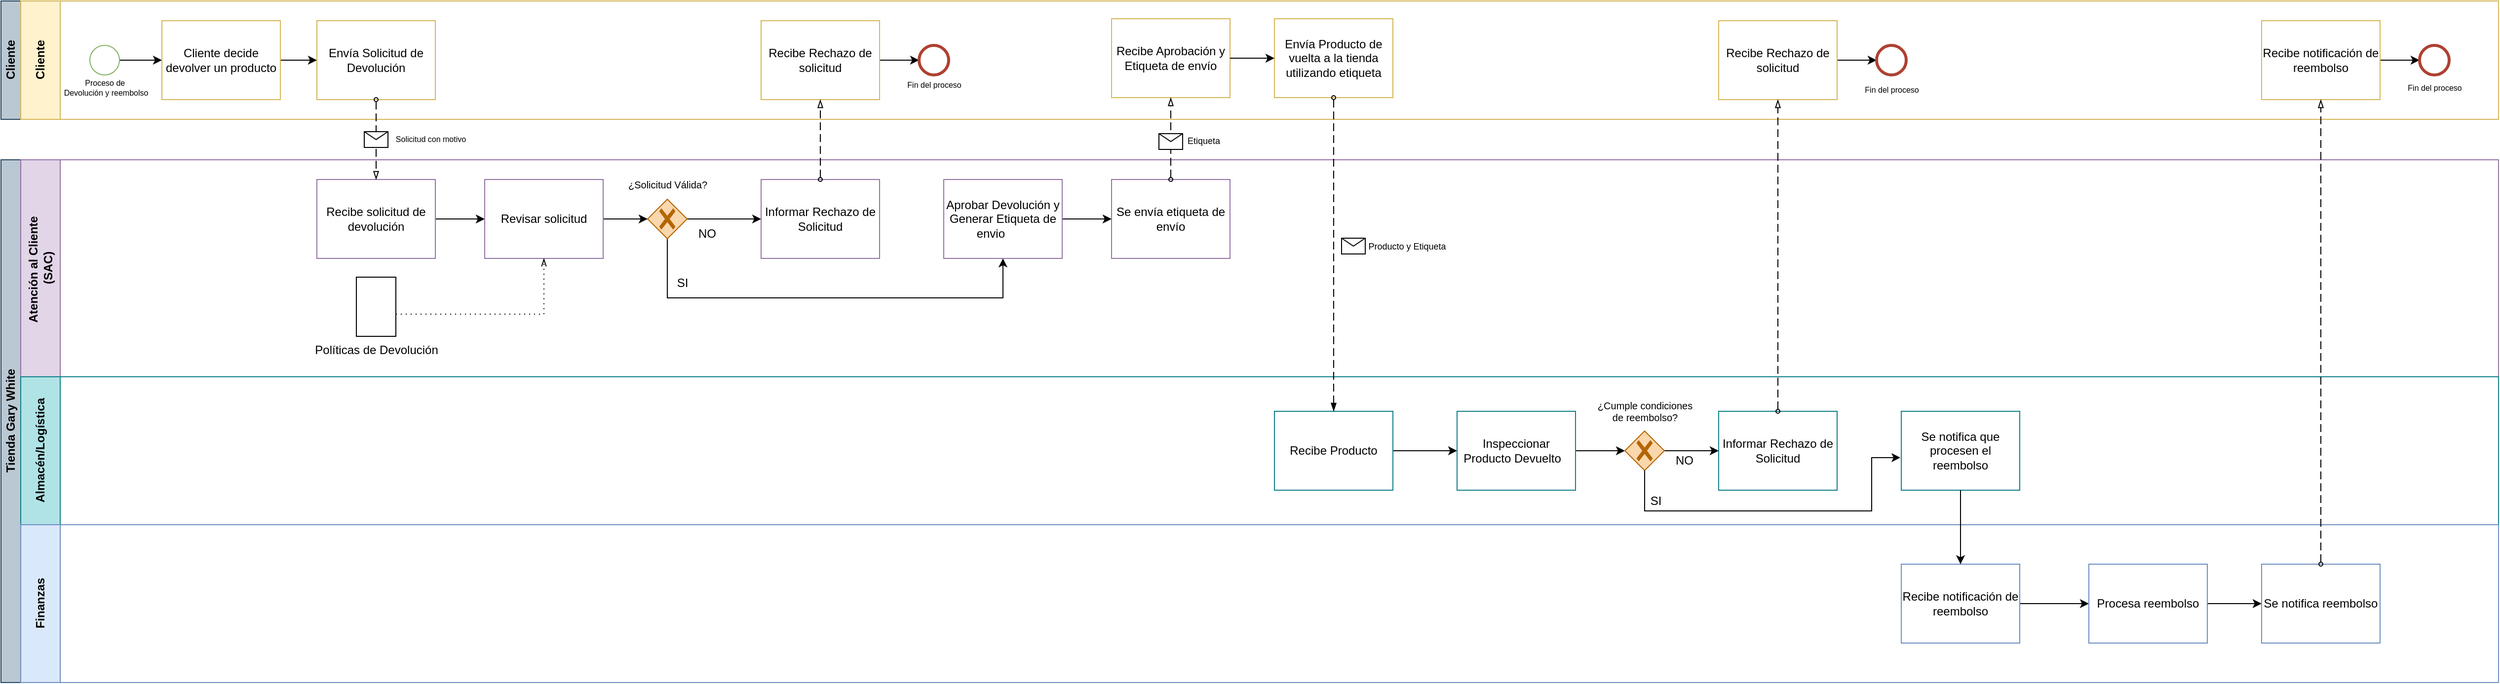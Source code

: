 <mxfile version="28.0.6">
  <diagram name="Página-1" id="SxJ-E1xbfJwuOHIO3vzG">
    <mxGraphModel dx="2377" dy="1322" grid="0" gridSize="10" guides="1" tooltips="1" connect="1" arrows="1" fold="1" page="0" pageScale="1" pageWidth="850" pageHeight="1100" math="0" shadow="0">
      <root>
        <mxCell id="0" />
        <mxCell id="1" parent="0" />
        <mxCell id="oSE1kMPq5lx7fIb-xFxK-1" value="Cliente" style="swimlane;childLayout=stackLayout;resizeParent=1;resizeParentMax=0;horizontal=0;startSize=20;horizontalStack=0;html=1;fillColor=#bac8d3;strokeColor=#23445d;" parent="1" vertex="1">
          <mxGeometry y="200" width="2530" height="120" as="geometry" />
        </mxCell>
        <mxCell id="oSE1kMPq5lx7fIb-xFxK-2" value="Cliente" style="swimlane;startSize=40;horizontal=0;html=1;fillColor=#fff2cc;strokeColor=#d6b656;" parent="oSE1kMPq5lx7fIb-xFxK-1" vertex="1">
          <mxGeometry x="20" width="2510" height="120" as="geometry" />
        </mxCell>
        <mxCell id="A5VUnK2V4IBuq19Gsul9-67" style="edgeStyle=orthogonalEdgeStyle;rounded=0;orthogonalLoop=1;jettySize=auto;html=1;" edge="1" parent="oSE1kMPq5lx7fIb-xFxK-2" source="ydT66f-T8BTC3pl3f6Xo-1" target="ydT66f-T8BTC3pl3f6Xo-47">
          <mxGeometry relative="1" as="geometry" />
        </mxCell>
        <mxCell id="ydT66f-T8BTC3pl3f6Xo-1" value="" style="points=[[0.145,0.145,0],[0.5,0,0],[0.855,0.145,0],[1,0.5,0],[0.855,0.855,0],[0.5,1,0],[0.145,0.855,0],[0,0.5,0]];shape=mxgraph.bpmn.event;html=1;verticalLabelPosition=bottom;labelBackgroundColor=#ffffff;verticalAlign=top;align=center;perimeter=ellipsePerimeter;outlineConnect=0;aspect=fixed;outline=standard;symbol=general;fillColor=none;strokeColor=#82b366;" parent="oSE1kMPq5lx7fIb-xFxK-2" vertex="1">
          <mxGeometry x="70" y="45" width="30" height="30" as="geometry" />
        </mxCell>
        <mxCell id="ydT66f-T8BTC3pl3f6Xo-4" value="Envía Solicitud de Devolución" style="points=[[0.25,0,0],[0.5,0,0],[0.75,0,0],[1,0.25,0],[1,0.5,0],[1,0.75,0],[0.75,1,0],[0.5,1,0],[0.25,1,0],[0,0.75,0],[0,0.5,0],[0,0.25,0]];shape=mxgraph.bpmn.task2;whiteSpace=wrap;rectStyle=rounded;size=10;html=1;container=1;expand=0;collapsible=0;taskMarker=send;fillColor=none;strokeColor=#d6b656;" parent="oSE1kMPq5lx7fIb-xFxK-2" vertex="1">
          <mxGeometry x="300" y="20" width="120" height="80" as="geometry" />
        </mxCell>
        <mxCell id="ydT66f-T8BTC3pl3f6Xo-37" style="edgeStyle=orthogonalEdgeStyle;rounded=0;orthogonalLoop=1;jettySize=auto;html=1;" parent="oSE1kMPq5lx7fIb-xFxK-2" source="ydT66f-T8BTC3pl3f6Xo-33" target="ydT66f-T8BTC3pl3f6Xo-35" edge="1">
          <mxGeometry relative="1" as="geometry" />
        </mxCell>
        <mxCell id="ydT66f-T8BTC3pl3f6Xo-33" value="Recibe Rechazo de solicitud" style="points=[[0.25,0,0],[0.5,0,0],[0.75,0,0],[1,0.25,0],[1,0.5,0],[1,0.75,0],[0.75,1,0],[0.5,1,0],[0.25,1,0],[0,0.75,0],[0,0.5,0],[0,0.25,0]];shape=mxgraph.bpmn.task2;whiteSpace=wrap;rectStyle=rounded;size=10;html=1;container=1;expand=0;collapsible=0;taskMarker=receive;fillColor=none;strokeColor=#d6b656;" parent="oSE1kMPq5lx7fIb-xFxK-2" vertex="1">
          <mxGeometry x="750" y="20" width="120" height="80" as="geometry" />
        </mxCell>
        <mxCell id="ydT66f-T8BTC3pl3f6Xo-35" value="" style="points=[[0.145,0.145,0],[0.5,0,0],[0.855,0.145,0],[1,0.5,0],[0.855,0.855,0],[0.5,1,0],[0.145,0.855,0],[0,0.5,0]];shape=mxgraph.bpmn.event;html=1;verticalLabelPosition=bottom;labelBackgroundColor=#ffffff;verticalAlign=top;align=center;perimeter=ellipsePerimeter;outlineConnect=0;aspect=fixed;outline=end;symbol=terminate2;fillColor=none;strokeColor=#ae4132;" parent="oSE1kMPq5lx7fIb-xFxK-2" vertex="1">
          <mxGeometry x="910" y="45" width="30" height="30" as="geometry" />
        </mxCell>
        <mxCell id="ydT66f-T8BTC3pl3f6Xo-48" style="edgeStyle=orthogonalEdgeStyle;rounded=0;orthogonalLoop=1;jettySize=auto;html=1;" parent="oSE1kMPq5lx7fIb-xFxK-2" source="ydT66f-T8BTC3pl3f6Xo-47" target="ydT66f-T8BTC3pl3f6Xo-4" edge="1">
          <mxGeometry relative="1" as="geometry" />
        </mxCell>
        <mxCell id="ydT66f-T8BTC3pl3f6Xo-47" value="Cliente decide devolver un producto" style="points=[[0.25,0,0],[0.5,0,0],[0.75,0,0],[1,0.25,0],[1,0.5,0],[1,0.75,0],[0.75,1,0],[0.5,1,0],[0.25,1,0],[0,0.75,0],[0,0.5,0],[0,0.25,0]];shape=mxgraph.bpmn.task2;whiteSpace=wrap;rectStyle=rounded;size=10;html=1;container=1;expand=0;collapsible=0;taskMarker=user;fillColor=none;strokeColor=#d6b656;" parent="oSE1kMPq5lx7fIb-xFxK-2" vertex="1">
          <mxGeometry x="143" y="20" width="120" height="80" as="geometry" />
        </mxCell>
        <mxCell id="ydT66f-T8BTC3pl3f6Xo-63" value="Envía Producto de vuelta a la tienda utilizando etiqueta" style="points=[[0.25,0,0],[0.5,0,0],[0.75,0,0],[1,0.25,0],[1,0.5,0],[1,0.75,0],[0.75,1,0],[0.5,1,0],[0.25,1,0],[0,0.75,0],[0,0.5,0],[0,0.25,0]];shape=mxgraph.bpmn.task2;whiteSpace=wrap;rectStyle=rounded;size=10;html=1;container=1;expand=0;collapsible=0;taskMarker=send;fillColor=none;strokeColor=#d6b656;" parent="oSE1kMPq5lx7fIb-xFxK-2" vertex="1">
          <mxGeometry x="1270" y="18" width="120" height="80" as="geometry" />
        </mxCell>
        <mxCell id="A5VUnK2V4IBuq19Gsul9-26" style="edgeStyle=orthogonalEdgeStyle;rounded=0;orthogonalLoop=1;jettySize=auto;html=1;" edge="1" source="A5VUnK2V4IBuq19Gsul9-27" target="A5VUnK2V4IBuq19Gsul9-28" parent="oSE1kMPq5lx7fIb-xFxK-2">
          <mxGeometry relative="1" as="geometry" />
        </mxCell>
        <mxCell id="A5VUnK2V4IBuq19Gsul9-27" value="Recibe Rechazo de solicitud" style="points=[[0.25,0,0],[0.5,0,0],[0.75,0,0],[1,0.25,0],[1,0.5,0],[1,0.75,0],[0.75,1,0],[0.5,1,0],[0.25,1,0],[0,0.75,0],[0,0.5,0],[0,0.25,0]];shape=mxgraph.bpmn.task2;whiteSpace=wrap;rectStyle=rounded;size=10;html=1;container=1;expand=0;collapsible=0;taskMarker=receive;fillColor=none;strokeColor=#d6b656;" vertex="1" parent="oSE1kMPq5lx7fIb-xFxK-2">
          <mxGeometry x="1720" y="20" width="120" height="80" as="geometry" />
        </mxCell>
        <mxCell id="A5VUnK2V4IBuq19Gsul9-28" value="" style="points=[[0.145,0.145,0],[0.5,0,0],[0.855,0.145,0],[1,0.5,0],[0.855,0.855,0],[0.5,1,0],[0.145,0.855,0],[0,0.5,0]];shape=mxgraph.bpmn.event;html=1;verticalLabelPosition=bottom;labelBackgroundColor=#ffffff;verticalAlign=top;align=center;perimeter=ellipsePerimeter;outlineConnect=0;aspect=fixed;outline=end;symbol=terminate2;fillColor=none;strokeColor=#ae4132;" vertex="1" parent="oSE1kMPq5lx7fIb-xFxK-2">
          <mxGeometry x="1880" y="45" width="30" height="30" as="geometry" />
        </mxCell>
        <mxCell id="A5VUnK2V4IBuq19Gsul9-66" style="edgeStyle=orthogonalEdgeStyle;rounded=0;orthogonalLoop=1;jettySize=auto;html=1;" edge="1" parent="oSE1kMPq5lx7fIb-xFxK-2" source="A5VUnK2V4IBuq19Gsul9-58" target="A5VUnK2V4IBuq19Gsul9-65">
          <mxGeometry relative="1" as="geometry" />
        </mxCell>
        <mxCell id="A5VUnK2V4IBuq19Gsul9-58" value="Recibe notificación de reembolso" style="points=[[0.25,0,0],[0.5,0,0],[0.75,0,0],[1,0.25,0],[1,0.5,0],[1,0.75,0],[0.75,1,0],[0.5,1,0],[0.25,1,0],[0,0.75,0],[0,0.5,0],[0,0.25,0]];shape=mxgraph.bpmn.task2;whiteSpace=wrap;rectStyle=rounded;size=10;html=1;container=1;expand=0;collapsible=0;taskMarker=receive;fillColor=none;strokeColor=#d6b656;" vertex="1" parent="oSE1kMPq5lx7fIb-xFxK-2">
          <mxGeometry x="2270" y="20" width="120" height="80" as="geometry" />
        </mxCell>
        <mxCell id="A5VUnK2V4IBuq19Gsul9-65" value="" style="points=[[0.145,0.145,0],[0.5,0,0],[0.855,0.145,0],[1,0.5,0],[0.855,0.855,0],[0.5,1,0],[0.145,0.855,0],[0,0.5,0]];shape=mxgraph.bpmn.event;html=1;verticalLabelPosition=bottom;labelBackgroundColor=#ffffff;verticalAlign=top;align=center;perimeter=ellipsePerimeter;outlineConnect=0;aspect=fixed;outline=end;symbol=terminate2;fillColor=none;strokeColor=#ae4132;" vertex="1" parent="oSE1kMPq5lx7fIb-xFxK-2">
          <mxGeometry x="2430" y="45" width="30" height="30" as="geometry" />
        </mxCell>
        <mxCell id="ydT66f-T8BTC3pl3f6Xo-59" value="Recibe Aprobación y Etiqueta de envío" style="points=[[0.25,0,0],[0.5,0,0],[0.75,0,0],[1,0.25,0],[1,0.5,0],[1,0.75,0],[0.75,1,0],[0.5,1,0],[0.25,1,0],[0,0.75,0],[0,0.5,0],[0,0.25,0]];shape=mxgraph.bpmn.task2;whiteSpace=wrap;rectStyle=rounded;size=10;html=1;container=1;expand=0;collapsible=0;taskMarker=receive;fillColor=none;strokeColor=#d6b656;" parent="oSE1kMPq5lx7fIb-xFxK-2" vertex="1">
          <mxGeometry x="1105" y="18" width="120" height="80" as="geometry" />
        </mxCell>
        <mxCell id="ydT66f-T8BTC3pl3f6Xo-64" style="edgeStyle=orthogonalEdgeStyle;rounded=0;orthogonalLoop=1;jettySize=auto;html=1;" parent="oSE1kMPq5lx7fIb-xFxK-2" source="ydT66f-T8BTC3pl3f6Xo-59" target="ydT66f-T8BTC3pl3f6Xo-63" edge="1">
          <mxGeometry relative="1" as="geometry" />
        </mxCell>
        <mxCell id="A5VUnK2V4IBuq19Gsul9-79" value="Proceso de&amp;nbsp;&lt;div&gt;Devolución y reembolso&lt;/div&gt;" style="text;html=1;align=center;verticalAlign=middle;resizable=0;points=[];autosize=1;strokeColor=none;fillColor=none;fontSize=8;" vertex="1" parent="oSE1kMPq5lx7fIb-xFxK-2">
          <mxGeometry x="31" y="73" width="110" height="30" as="geometry" />
        </mxCell>
        <mxCell id="A5VUnK2V4IBuq19Gsul9-105" value="Fin del proceso" style="text;html=1;align=center;verticalAlign=middle;resizable=0;points=[];autosize=1;strokeColor=none;fillColor=none;fontSize=8;" vertex="1" parent="oSE1kMPq5lx7fIb-xFxK-2">
          <mxGeometry x="885" y="75" width="80" height="20" as="geometry" />
        </mxCell>
        <mxCell id="A5VUnK2V4IBuq19Gsul9-106" value="Fin del proceso" style="text;html=1;align=center;verticalAlign=middle;resizable=0;points=[];autosize=1;strokeColor=none;fillColor=none;fontSize=8;" vertex="1" parent="oSE1kMPq5lx7fIb-xFxK-2">
          <mxGeometry x="1855" y="80" width="80" height="20" as="geometry" />
        </mxCell>
        <mxCell id="A5VUnK2V4IBuq19Gsul9-107" value="Fin del proceso" style="text;html=1;align=center;verticalAlign=middle;resizable=0;points=[];autosize=1;strokeColor=none;fillColor=none;fontSize=8;" vertex="1" parent="oSE1kMPq5lx7fIb-xFxK-2">
          <mxGeometry x="2405" y="78" width="80" height="20" as="geometry" />
        </mxCell>
        <mxCell id="oSE1kMPq5lx7fIb-xFxK-5" value="Tienda Gary White" style="swimlane;childLayout=stackLayout;resizeParent=1;resizeParentMax=0;horizontal=0;startSize=20;horizontalStack=0;html=1;fillColor=#bac8d3;strokeColor=#23445d;" parent="1" vertex="1">
          <mxGeometry y="361" width="2530" height="530" as="geometry" />
        </mxCell>
        <mxCell id="oSE1kMPq5lx7fIb-xFxK-6" value="&lt;font&gt;Atención al Cliente&amp;nbsp;&lt;/font&gt;&lt;div&gt;&lt;font&gt;(SAC)&lt;/font&gt;&lt;/div&gt;" style="swimlane;startSize=40;horizontal=0;html=1;fillColor=#e1d5e7;strokeColor=#9673a6;" parent="oSE1kMPq5lx7fIb-xFxK-5" vertex="1">
          <mxGeometry x="20" width="2510" height="220" as="geometry" />
        </mxCell>
        <mxCell id="ydT66f-T8BTC3pl3f6Xo-57" value="&lt;span style=&quot;caret-color: rgba(0, 0, 0, 0);&quot;&gt;Se envía etiqueta de envío&lt;/span&gt;" style="points=[[0.25,0,0],[0.5,0,0],[0.75,0,0],[1,0.25,0],[1,0.5,0],[1,0.75,0],[0.75,1,0],[0.5,1,0],[0.25,1,0],[0,0.75,0],[0,0.5,0],[0,0.25,0]];shape=mxgraph.bpmn.task2;whiteSpace=wrap;rectStyle=rounded;size=10;html=1;container=1;expand=0;collapsible=0;taskMarker=send;fillColor=none;strokeColor=#9673a6;" parent="oSE1kMPq5lx7fIb-xFxK-6" vertex="1">
          <mxGeometry x="1105" y="20" width="120" height="80" as="geometry" />
        </mxCell>
        <mxCell id="ydT66f-T8BTC3pl3f6Xo-50" style="edgeStyle=orthogonalEdgeStyle;rounded=0;orthogonalLoop=1;jettySize=auto;html=1;" parent="oSE1kMPq5lx7fIb-xFxK-6" source="ydT66f-T8BTC3pl3f6Xo-5" target="ydT66f-T8BTC3pl3f6Xo-13" edge="1">
          <mxGeometry relative="1" as="geometry" />
        </mxCell>
        <mxCell id="ydT66f-T8BTC3pl3f6Xo-5" value="Recibe solicitud de devolución" style="points=[[0.25,0,0],[0.5,0,0],[0.75,0,0],[1,0.25,0],[1,0.5,0],[1,0.75,0],[0.75,1,0],[0.5,1,0],[0.25,1,0],[0,0.75,0],[0,0.5,0],[0,0.25,0]];shape=mxgraph.bpmn.task2;whiteSpace=wrap;rectStyle=rounded;size=10;html=1;container=1;expand=0;collapsible=0;taskMarker=receive;fillColor=none;strokeColor=#9673a6;" parent="oSE1kMPq5lx7fIb-xFxK-6" vertex="1">
          <mxGeometry x="300" y="20" width="120" height="80" as="geometry" />
        </mxCell>
        <mxCell id="ydT66f-T8BTC3pl3f6Xo-52" style="edgeStyle=orthogonalEdgeStyle;rounded=0;orthogonalLoop=1;jettySize=auto;html=1;" parent="oSE1kMPq5lx7fIb-xFxK-6" source="ydT66f-T8BTC3pl3f6Xo-10" target="ydT66f-T8BTC3pl3f6Xo-32" edge="1">
          <mxGeometry relative="1" as="geometry" />
        </mxCell>
        <mxCell id="ydT66f-T8BTC3pl3f6Xo-54" style="edgeStyle=orthogonalEdgeStyle;rounded=0;orthogonalLoop=1;jettySize=auto;html=1;entryX=0.5;entryY=1;entryDx=0;entryDy=0;entryPerimeter=0;" parent="oSE1kMPq5lx7fIb-xFxK-6" source="ydT66f-T8BTC3pl3f6Xo-10" target="ydT66f-T8BTC3pl3f6Xo-29" edge="1">
          <mxGeometry relative="1" as="geometry">
            <Array as="points">
              <mxPoint x="655" y="140" />
              <mxPoint x="995" y="140" />
            </Array>
          </mxGeometry>
        </mxCell>
        <mxCell id="ydT66f-T8BTC3pl3f6Xo-10" value="" style="points=[[0.25,0.25,0],[0.5,0,0],[0.75,0.25,0],[1,0.5,0],[0.75,0.75,0],[0.5,1,0],[0.25,0.75,0],[0,0.5,0]];shape=mxgraph.bpmn.gateway2;html=1;verticalLabelPosition=bottom;labelBackgroundColor=#ffffff;verticalAlign=top;align=center;perimeter=rhombusPerimeter;outlineConnect=0;outline=none;symbol=none;gwType=exclusive;fillColor=#fad7ac;strokeColor=#b46504;" parent="oSE1kMPq5lx7fIb-xFxK-6" vertex="1">
          <mxGeometry x="635" y="40" width="40" height="40" as="geometry" />
        </mxCell>
        <mxCell id="ydT66f-T8BTC3pl3f6Xo-12" value="¿Solicitud Válida?" style="text;html=1;align=center;verticalAlign=middle;resizable=0;points=[];autosize=1;strokeColor=none;fillColor=none;fontSize=10;" parent="oSE1kMPq5lx7fIb-xFxK-6" vertex="1">
          <mxGeometry x="605" y="10" width="100" height="30" as="geometry" />
        </mxCell>
        <mxCell id="ydT66f-T8BTC3pl3f6Xo-51" style="edgeStyle=orthogonalEdgeStyle;rounded=0;orthogonalLoop=1;jettySize=auto;html=1;" parent="oSE1kMPq5lx7fIb-xFxK-6" source="ydT66f-T8BTC3pl3f6Xo-13" target="ydT66f-T8BTC3pl3f6Xo-10" edge="1">
          <mxGeometry relative="1" as="geometry" />
        </mxCell>
        <mxCell id="ydT66f-T8BTC3pl3f6Xo-13" value="&lt;span style=&quot;caret-color: rgba(0, 0, 0, 0);&quot;&gt;Revisar solicitud&lt;/span&gt;" style="points=[[0.25,0,0],[0.5,0,0],[0.75,0,0],[1,0.25,0],[1,0.5,0],[1,0.75,0],[0.75,1,0],[0.5,1,0],[0.25,1,0],[0,0.75,0],[0,0.5,0],[0,0.25,0]];shape=mxgraph.bpmn.task2;whiteSpace=wrap;rectStyle=rounded;size=10;html=1;container=1;expand=0;collapsible=0;taskMarker=manual;fillColor=none;strokeColor=#9673a6;" parent="oSE1kMPq5lx7fIb-xFxK-6" vertex="1">
          <mxGeometry x="470" y="20" width="120" height="80" as="geometry" />
        </mxCell>
        <mxCell id="ydT66f-T8BTC3pl3f6Xo-18" value="NO" style="text;html=1;align=center;verticalAlign=middle;resizable=0;points=[];autosize=1;strokeColor=none;fillColor=none;" parent="oSE1kMPq5lx7fIb-xFxK-6" vertex="1">
          <mxGeometry x="675" y="60" width="40" height="30" as="geometry" />
        </mxCell>
        <mxCell id="ydT66f-T8BTC3pl3f6Xo-58" style="edgeStyle=orthogonalEdgeStyle;rounded=0;orthogonalLoop=1;jettySize=auto;html=1;" parent="oSE1kMPq5lx7fIb-xFxK-6" source="ydT66f-T8BTC3pl3f6Xo-29" target="ydT66f-T8BTC3pl3f6Xo-57" edge="1">
          <mxGeometry relative="1" as="geometry" />
        </mxCell>
        <mxCell id="ydT66f-T8BTC3pl3f6Xo-29" value="Aprobar Devolución y Generar Etiqueta de envio&lt;span style=&quot;white-space:pre&quot;&gt;&#x9;&lt;/span&gt;" style="points=[[0.25,0,0],[0.5,0,0],[0.75,0,0],[1,0.25,0],[1,0.5,0],[1,0.75,0],[0.75,1,0],[0.5,1,0],[0.25,1,0],[0,0.75,0],[0,0.5,0],[0,0.25,0]];shape=mxgraph.bpmn.task2;whiteSpace=wrap;rectStyle=rounded;size=10;html=1;container=1;expand=0;collapsible=0;taskMarker=manual;fillColor=none;strokeColor=#9673a6;" parent="oSE1kMPq5lx7fIb-xFxK-6" vertex="1">
          <mxGeometry x="935" y="20" width="120" height="80" as="geometry" />
        </mxCell>
        <mxCell id="ydT66f-T8BTC3pl3f6Xo-31" value="SI" style="text;html=1;align=center;verticalAlign=middle;resizable=0;points=[];autosize=1;strokeColor=none;fillColor=none;" parent="oSE1kMPq5lx7fIb-xFxK-6" vertex="1">
          <mxGeometry x="655" y="110" width="30" height="30" as="geometry" />
        </mxCell>
        <mxCell id="ydT66f-T8BTC3pl3f6Xo-32" value="&lt;span style=&quot;caret-color: rgba(0, 0, 0, 0);&quot;&gt;Informar Rechazo de Solicitud&lt;/span&gt;" style="points=[[0.25,0,0],[0.5,0,0],[0.75,0,0],[1,0.25,0],[1,0.5,0],[1,0.75,0],[0.75,1,0],[0.5,1,0],[0.25,1,0],[0,0.75,0],[0,0.5,0],[0,0.25,0]];shape=mxgraph.bpmn.task2;whiteSpace=wrap;rectStyle=rounded;size=10;html=1;container=1;expand=0;collapsible=0;taskMarker=send;fillColor=none;strokeColor=#9673a6;" parent="oSE1kMPq5lx7fIb-xFxK-6" vertex="1">
          <mxGeometry x="750" y="20" width="120" height="80" as="geometry" />
        </mxCell>
        <mxCell id="A5VUnK2V4IBuq19Gsul9-13" value="Producto y Etiqueta" style="text;html=1;align=center;verticalAlign=middle;resizable=0;points=[];autosize=1;fontSize=9;labelBackgroundColor=default;" vertex="1" parent="oSE1kMPq5lx7fIb-xFxK-6">
          <mxGeometry x="1354" y="78" width="100" height="20" as="geometry" />
        </mxCell>
        <mxCell id="A5VUnK2V4IBuq19Gsul9-98" value="" style="edgeStyle=elbowEdgeStyle;fontSize=12;html=1;endFill=0;startFill=0;endSize=6;startSize=6;dashed=1;dashPattern=1 4;endArrow=openThin;startArrow=none;rounded=0;entryX=0.5;entryY=1;entryDx=0;entryDy=0;entryPerimeter=0;exitX=0;exitY=0;exitDx=40;exitDy=37.5;exitPerimeter=0;" edge="1" parent="oSE1kMPq5lx7fIb-xFxK-6" source="A5VUnK2V4IBuq19Gsul9-100" target="ydT66f-T8BTC3pl3f6Xo-13">
          <mxGeometry width="160" relative="1" as="geometry">
            <mxPoint x="410" y="149" as="sourcePoint" />
            <mxPoint x="800" y="149" as="targetPoint" />
            <Array as="points">
              <mxPoint x="530" y="149" />
            </Array>
          </mxGeometry>
        </mxCell>
        <mxCell id="A5VUnK2V4IBuq19Gsul9-100" value="Políticas de Devolución" style="shape=mxgraph.bpmn.data2;labelPosition=center;verticalLabelPosition=bottom;align=center;verticalAlign=top;size=15;html=1;bpmnTransferType=input;" vertex="1" parent="oSE1kMPq5lx7fIb-xFxK-6">
          <mxGeometry x="340" y="119" width="40" height="60" as="geometry" />
        </mxCell>
        <mxCell id="oSE1kMPq5lx7fIb-xFxK-7" value="Almacén/Logística" style="swimlane;startSize=40;horizontal=0;html=1;fillColor=#b0e3e6;strokeColor=#0e8088;" parent="oSE1kMPq5lx7fIb-xFxK-5" vertex="1">
          <mxGeometry x="20" y="220" width="2510" height="150" as="geometry" />
        </mxCell>
        <mxCell id="ydT66f-T8BTC3pl3f6Xo-68" style="edgeStyle=orthogonalEdgeStyle;rounded=0;orthogonalLoop=1;jettySize=auto;html=1;" parent="oSE1kMPq5lx7fIb-xFxK-7" source="ydT66f-T8BTC3pl3f6Xo-65" target="ydT66f-T8BTC3pl3f6Xo-67" edge="1">
          <mxGeometry relative="1" as="geometry" />
        </mxCell>
        <mxCell id="ydT66f-T8BTC3pl3f6Xo-65" value="Recibe Producto" style="points=[[0.25,0,0],[0.5,0,0],[0.75,0,0],[1,0.25,0],[1,0.5,0],[1,0.75,0],[0.75,1,0],[0.5,1,0],[0.25,1,0],[0,0.75,0],[0,0.5,0],[0,0.25,0]];shape=mxgraph.bpmn.task2;whiteSpace=wrap;rectStyle=rounded;size=10;html=1;container=1;expand=0;collapsible=0;taskMarker=receive;fillColor=none;strokeColor=#0e8088;" parent="oSE1kMPq5lx7fIb-xFxK-7" vertex="1">
          <mxGeometry x="1270" y="35" width="120" height="80" as="geometry" />
        </mxCell>
        <mxCell id="A5VUnK2V4IBuq19Gsul9-17" style="edgeStyle=orthogonalEdgeStyle;rounded=0;orthogonalLoop=1;jettySize=auto;html=1;" edge="1" parent="oSE1kMPq5lx7fIb-xFxK-7" source="ydT66f-T8BTC3pl3f6Xo-67" target="A5VUnK2V4IBuq19Gsul9-16">
          <mxGeometry relative="1" as="geometry" />
        </mxCell>
        <mxCell id="ydT66f-T8BTC3pl3f6Xo-67" value="Inspeccionar Producto Devuelto&lt;span style=&quot;white-space:pre&quot;&gt;&#x9;&lt;/span&gt;" style="points=[[0.25,0,0],[0.5,0,0],[0.75,0,0],[1,0.25,0],[1,0.5,0],[1,0.75,0],[0.75,1,0],[0.5,1,0],[0.25,1,0],[0,0.75,0],[0,0.5,0],[0,0.25,0]];shape=mxgraph.bpmn.task2;whiteSpace=wrap;rectStyle=rounded;size=10;html=1;container=1;expand=0;collapsible=0;taskMarker=manual;fillColor=none;strokeColor=#0e8088;" parent="oSE1kMPq5lx7fIb-xFxK-7" vertex="1">
          <mxGeometry x="1455" y="35" width="120" height="80" as="geometry" />
        </mxCell>
        <mxCell id="A5VUnK2V4IBuq19Gsul9-24" style="edgeStyle=orthogonalEdgeStyle;rounded=0;orthogonalLoop=1;jettySize=auto;html=1;" edge="1" parent="oSE1kMPq5lx7fIb-xFxK-7" source="A5VUnK2V4IBuq19Gsul9-16" target="A5VUnK2V4IBuq19Gsul9-23">
          <mxGeometry relative="1" as="geometry" />
        </mxCell>
        <mxCell id="A5VUnK2V4IBuq19Gsul9-16" value="" style="points=[[0.25,0.25,0],[0.5,0,0],[0.75,0.25,0],[1,0.5,0],[0.75,0.75,0],[0.5,1,0],[0.25,0.75,0],[0,0.5,0]];shape=mxgraph.bpmn.gateway2;html=1;verticalLabelPosition=bottom;labelBackgroundColor=#ffffff;verticalAlign=top;align=center;perimeter=rhombusPerimeter;outlineConnect=0;outline=none;symbol=none;gwType=exclusive;fillColor=#fad7ac;strokeColor=#b46504;" vertex="1" parent="oSE1kMPq5lx7fIb-xFxK-7">
          <mxGeometry x="1625" y="55" width="40" height="40" as="geometry" />
        </mxCell>
        <mxCell id="A5VUnK2V4IBuq19Gsul9-22" value="¿Cumple condiciones&lt;div&gt;de reembolso?&lt;/div&gt;" style="text;html=1;align=center;verticalAlign=middle;resizable=0;points=[];autosize=1;strokeColor=none;fillColor=none;fontSize=10;" vertex="1" parent="oSE1kMPq5lx7fIb-xFxK-7">
          <mxGeometry x="1585" y="15" width="120" height="40" as="geometry" />
        </mxCell>
        <mxCell id="A5VUnK2V4IBuq19Gsul9-23" value="&lt;span style=&quot;caret-color: rgba(0, 0, 0, 0);&quot;&gt;Informar Rechazo de Solicitud&lt;/span&gt;" style="points=[[0.25,0,0],[0.5,0,0],[0.75,0,0],[1,0.25,0],[1,0.5,0],[1,0.75,0],[0.75,1,0],[0.5,1,0],[0.25,1,0],[0,0.75,0],[0,0.5,0],[0,0.25,0]];shape=mxgraph.bpmn.task2;whiteSpace=wrap;rectStyle=rounded;size=10;html=1;container=1;expand=0;collapsible=0;taskMarker=send;fillColor=none;strokeColor=#0e8088;" vertex="1" parent="oSE1kMPq5lx7fIb-xFxK-7">
          <mxGeometry x="1720" y="35" width="120" height="80" as="geometry" />
        </mxCell>
        <mxCell id="A5VUnK2V4IBuq19Gsul9-35" value="&lt;span style=&quot;caret-color: rgba(0, 0, 0, 0);&quot;&gt;Se notifica que procesen el reembolso&lt;/span&gt;" style="points=[[0.25,0,0],[0.5,0,0],[0.75,0,0],[1,0.25,0],[1,0.5,0],[1,0.75,0],[0.75,1,0],[0.5,1,0],[0.25,1,0],[0,0.75,0],[0,0.5,0],[0,0.25,0]];shape=mxgraph.bpmn.task2;whiteSpace=wrap;rectStyle=rounded;size=10;html=1;container=1;expand=0;collapsible=0;taskMarker=send;fillColor=none;strokeColor=#0e8088;" vertex="1" parent="oSE1kMPq5lx7fIb-xFxK-7">
          <mxGeometry x="1905" y="35" width="120" height="80" as="geometry" />
        </mxCell>
        <mxCell id="A5VUnK2V4IBuq19Gsul9-36" style="edgeStyle=orthogonalEdgeStyle;rounded=0;orthogonalLoop=1;jettySize=auto;html=1;entryX=-0.007;entryY=0.587;entryDx=0;entryDy=0;entryPerimeter=0;" edge="1" parent="oSE1kMPq5lx7fIb-xFxK-7" source="A5VUnK2V4IBuq19Gsul9-16" target="A5VUnK2V4IBuq19Gsul9-35">
          <mxGeometry relative="1" as="geometry">
            <Array as="points">
              <mxPoint x="1645" y="136" />
              <mxPoint x="1875" y="136" />
              <mxPoint x="1875" y="82" />
            </Array>
          </mxGeometry>
        </mxCell>
        <mxCell id="A5VUnK2V4IBuq19Gsul9-68" value="NO" style="text;html=1;align=center;verticalAlign=middle;resizable=0;points=[];autosize=1;strokeColor=none;fillColor=none;" vertex="1" parent="oSE1kMPq5lx7fIb-xFxK-7">
          <mxGeometry x="1665" y="70" width="40" height="30" as="geometry" />
        </mxCell>
        <mxCell id="A5VUnK2V4IBuq19Gsul9-69" value="SI" style="text;html=1;align=center;verticalAlign=middle;resizable=0;points=[];autosize=1;strokeColor=none;fillColor=none;" vertex="1" parent="oSE1kMPq5lx7fIb-xFxK-7">
          <mxGeometry x="1641" y="111" width="30" height="30" as="geometry" />
        </mxCell>
        <mxCell id="oSE1kMPq5lx7fIb-xFxK-8" value="Finanzas" style="swimlane;startSize=40;horizontal=0;html=1;fillColor=#dae8fc;strokeColor=#6c8ebf;" parent="oSE1kMPq5lx7fIb-xFxK-5" vertex="1">
          <mxGeometry x="20" y="370" width="2510" height="160" as="geometry" />
        </mxCell>
        <mxCell id="A5VUnK2V4IBuq19Gsul9-42" style="edgeStyle=orthogonalEdgeStyle;rounded=0;orthogonalLoop=1;jettySize=auto;html=1;" edge="1" parent="oSE1kMPq5lx7fIb-xFxK-8" source="A5VUnK2V4IBuq19Gsul9-37" target="A5VUnK2V4IBuq19Gsul9-41">
          <mxGeometry relative="1" as="geometry" />
        </mxCell>
        <mxCell id="A5VUnK2V4IBuq19Gsul9-37" value="Recibe notificación de reembolso" style="points=[[0.25,0,0],[0.5,0,0],[0.75,0,0],[1,0.25,0],[1,0.5,0],[1,0.75,0],[0.75,1,0],[0.5,1,0],[0.25,1,0],[0,0.75,0],[0,0.5,0],[0,0.25,0]];shape=mxgraph.bpmn.task2;whiteSpace=wrap;rectStyle=rounded;size=10;html=1;container=1;expand=0;collapsible=0;taskMarker=receive;fillColor=none;strokeColor=#6c8ebf;" vertex="1" parent="oSE1kMPq5lx7fIb-xFxK-8">
          <mxGeometry x="1905" y="40" width="120" height="80" as="geometry" />
        </mxCell>
        <mxCell id="A5VUnK2V4IBuq19Gsul9-57" style="edgeStyle=orthogonalEdgeStyle;rounded=0;orthogonalLoop=1;jettySize=auto;html=1;" edge="1" parent="oSE1kMPq5lx7fIb-xFxK-8" source="A5VUnK2V4IBuq19Gsul9-41" target="A5VUnK2V4IBuq19Gsul9-47">
          <mxGeometry relative="1" as="geometry" />
        </mxCell>
        <mxCell id="A5VUnK2V4IBuq19Gsul9-41" value="Procesa reembolso" style="points=[[0.25,0,0],[0.5,0,0],[0.75,0,0],[1,0.25,0],[1,0.5,0],[1,0.75,0],[0.75,1,0],[0.5,1,0],[0.25,1,0],[0,0.75,0],[0,0.5,0],[0,0.25,0]];shape=mxgraph.bpmn.task2;whiteSpace=wrap;rectStyle=rounded;size=10;html=1;container=1;expand=0;collapsible=0;taskMarker=manual;fillColor=none;strokeColor=#6c8ebf;" vertex="1" parent="oSE1kMPq5lx7fIb-xFxK-8">
          <mxGeometry x="2095" y="40" width="120" height="80" as="geometry" />
        </mxCell>
        <mxCell id="A5VUnK2V4IBuq19Gsul9-47" value="&lt;span style=&quot;caret-color: rgba(0, 0, 0, 0);&quot;&gt;Se notifica reembolso&lt;/span&gt;" style="points=[[0.25,0,0],[0.5,0,0],[0.75,0,0],[1,0.25,0],[1,0.5,0],[1,0.75,0],[0.75,1,0],[0.5,1,0],[0.25,1,0],[0,0.75,0],[0,0.5,0],[0,0.25,0]];shape=mxgraph.bpmn.task2;whiteSpace=wrap;rectStyle=rounded;size=10;html=1;container=1;expand=0;collapsible=0;taskMarker=send;fillColor=none;strokeColor=#6c8ebf;" vertex="1" parent="oSE1kMPq5lx7fIb-xFxK-8">
          <mxGeometry x="2270" y="40" width="120" height="80" as="geometry" />
        </mxCell>
        <mxCell id="A5VUnK2V4IBuq19Gsul9-40" style="edgeStyle=orthogonalEdgeStyle;rounded=0;orthogonalLoop=1;jettySize=auto;html=1;" edge="1" parent="oSE1kMPq5lx7fIb-xFxK-5" source="A5VUnK2V4IBuq19Gsul9-35" target="A5VUnK2V4IBuq19Gsul9-37">
          <mxGeometry relative="1" as="geometry" />
        </mxCell>
        <mxCell id="A5VUnK2V4IBuq19Gsul9-18" value="" style="dashed=1;dashPattern=8 4;endArrow=blockThin;endFill=1;startArrow=oval;startFill=0;endSize=6;startSize=4;html=1;rounded=0;exitX=0.5;exitY=1;exitDx=0;exitDy=0;exitPerimeter=0;entryX=0.5;entryY=0;entryDx=0;entryDy=0;entryPerimeter=0;" edge="1" parent="1" source="ydT66f-T8BTC3pl3f6Xo-63" target="ydT66f-T8BTC3pl3f6Xo-65">
          <mxGeometry width="160" relative="1" as="geometry">
            <mxPoint x="1620" y="406" as="sourcePoint" />
            <mxPoint x="1780" y="406" as="targetPoint" />
          </mxGeometry>
        </mxCell>
        <mxCell id="A5VUnK2V4IBuq19Gsul9-2" value="" style="endArrow=blockThin;html=1;labelPosition=left;verticalLabelPosition=middle;align=right;verticalAlign=middle;dashed=1;dashPattern=8 4;endFill=0;startArrow=oval;startFill=0;endSize=6;startSize=4;rounded=0;exitX=0.5;exitY=1;exitDx=0;exitDy=0;exitPerimeter=0;" edge="1" parent="1" source="ydT66f-T8BTC3pl3f6Xo-4" target="ydT66f-T8BTC3pl3f6Xo-5">
          <mxGeometry relative="1" as="geometry">
            <mxPoint x="540" y="306" as="sourcePoint" />
            <mxPoint x="890" y="476" as="targetPoint" />
          </mxGeometry>
        </mxCell>
        <mxCell id="A5VUnK2V4IBuq19Gsul9-3" value="" style="shape=message;html=1;outlineConnect=0;labelPosition=left;verticalLabelPosition=middle;align=right;verticalAlign=middle;spacingRight=5;labelBackgroundColor=#ffffff;" vertex="1" parent="A5VUnK2V4IBuq19Gsul9-2">
          <mxGeometry width="24" height="16" relative="1" as="geometry">
            <mxPoint x="-12" y="-8" as="offset" />
          </mxGeometry>
        </mxCell>
        <mxCell id="A5VUnK2V4IBuq19Gsul9-14" value="" style="shape=message;html=1;outlineConnect=0;labelPosition=left;verticalLabelPosition=middle;align=right;verticalAlign=middle;spacingRight=5;labelBackgroundColor=#ffffff;" vertex="1" parent="A5VUnK2V4IBuq19Gsul9-2">
          <mxGeometry width="24" height="16" relative="1" as="geometry">
            <mxPoint x="978" y="100" as="offset" />
          </mxGeometry>
        </mxCell>
        <mxCell id="A5VUnK2V4IBuq19Gsul9-7" value="" style="endArrow=blockThin;html=1;labelPosition=left;verticalLabelPosition=middle;align=right;verticalAlign=middle;dashed=1;dashPattern=8 4;endFill=0;startArrow=oval;startFill=0;endSize=6;startSize=4;rounded=0;exitX=0.5;exitY=0;exitDx=0;exitDy=0;exitPerimeter=0;" edge="1" parent="1" source="ydT66f-T8BTC3pl3f6Xo-32" target="ydT66f-T8BTC3pl3f6Xo-33">
          <mxGeometry relative="1" as="geometry">
            <mxPoint x="870" y="356" as="sourcePoint" />
            <mxPoint x="1030" y="356" as="targetPoint" />
          </mxGeometry>
        </mxCell>
        <mxCell id="A5VUnK2V4IBuq19Gsul9-10" value="Solicitud con motivo" style="text;html=1;align=center;verticalAlign=middle;resizable=0;points=[];autosize=1;strokeColor=none;fillColor=none;fontSize=8;" vertex="1" parent="1">
          <mxGeometry x="390" y="330" width="90" height="20" as="geometry" />
        </mxCell>
        <mxCell id="A5VUnK2V4IBuq19Gsul9-31" value="" style="endArrow=blockThin;html=1;labelPosition=left;verticalLabelPosition=middle;align=right;verticalAlign=middle;dashed=1;dashPattern=8 4;endFill=0;startArrow=oval;startFill=0;endSize=6;startSize=4;rounded=0;exitX=0.5;exitY=0;exitDx=0;exitDy=0;exitPerimeter=0;entryX=0.5;entryY=1;entryDx=0;entryDy=0;entryPerimeter=0;" edge="1" parent="1" source="A5VUnK2V4IBuq19Gsul9-23" target="A5VUnK2V4IBuq19Gsul9-27">
          <mxGeometry relative="1" as="geometry">
            <mxPoint x="1890" y="626" as="sourcePoint" />
            <mxPoint x="2050" y="626" as="targetPoint" />
          </mxGeometry>
        </mxCell>
        <mxCell id="A5VUnK2V4IBuq19Gsul9-59" value="" style="endArrow=blockThin;html=1;labelPosition=left;verticalLabelPosition=middle;align=right;verticalAlign=middle;dashed=1;dashPattern=8 4;endFill=0;startArrow=oval;startFill=0;endSize=6;startSize=4;rounded=0;exitX=0.5;exitY=0;exitDx=0;exitDy=0;exitPerimeter=0;" edge="1" parent="1" source="A5VUnK2V4IBuq19Gsul9-47" target="A5VUnK2V4IBuq19Gsul9-58">
          <mxGeometry relative="1" as="geometry">
            <mxPoint x="2440" y="686" as="sourcePoint" />
            <mxPoint x="2600" y="686" as="targetPoint" />
          </mxGeometry>
        </mxCell>
        <mxCell id="A5VUnK2V4IBuq19Gsul9-11" value="Etiqueta" style="text;html=1;align=center;verticalAlign=middle;resizable=0;points=[];autosize=1;strokeColor=none;fillColor=none;fontSize=9;" vertex="1" parent="1">
          <mxGeometry x="1188" y="332" width="60" height="20" as="geometry" />
        </mxCell>
        <mxCell id="A5VUnK2V4IBuq19Gsul9-77" value="" style="endArrow=blockThin;html=1;labelPosition=left;verticalLabelPosition=middle;align=right;verticalAlign=middle;dashed=1;dashPattern=8 4;endFill=0;startArrow=oval;startFill=0;endSize=6;startSize=4;rounded=0;exitX=0.5;exitY=0;exitDx=0;exitDy=0;exitPerimeter=0;" edge="1" parent="1" source="ydT66f-T8BTC3pl3f6Xo-57" target="ydT66f-T8BTC3pl3f6Xo-59">
          <mxGeometry relative="1" as="geometry">
            <mxPoint x="1160" y="410" as="sourcePoint" />
            <mxPoint x="1320" y="410" as="targetPoint" />
          </mxGeometry>
        </mxCell>
        <mxCell id="A5VUnK2V4IBuq19Gsul9-78" value="" style="shape=message;html=1;outlineConnect=0;labelPosition=left;verticalLabelPosition=middle;align=right;verticalAlign=middle;spacingRight=5;labelBackgroundColor=#ffffff;" vertex="1" parent="A5VUnK2V4IBuq19Gsul9-77">
          <mxGeometry width="24" height="16" relative="1" as="geometry">
            <mxPoint x="-12" y="-5" as="offset" />
          </mxGeometry>
        </mxCell>
      </root>
    </mxGraphModel>
  </diagram>
</mxfile>

